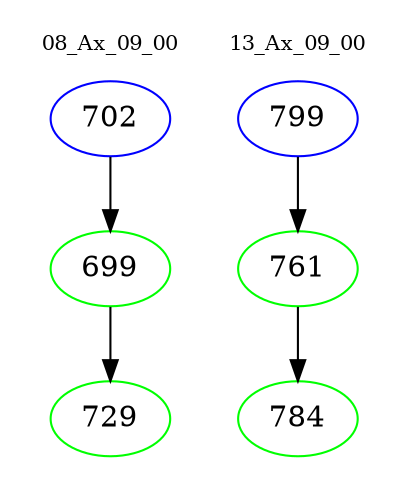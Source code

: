digraph{
subgraph cluster_0 {
color = white
label = "08_Ax_09_00";
fontsize=10;
T0_702 [label="702", color="blue"]
T0_702 -> T0_699 [color="black"]
T0_699 [label="699", color="green"]
T0_699 -> T0_729 [color="black"]
T0_729 [label="729", color="green"]
}
subgraph cluster_1 {
color = white
label = "13_Ax_09_00";
fontsize=10;
T1_799 [label="799", color="blue"]
T1_799 -> T1_761 [color="black"]
T1_761 [label="761", color="green"]
T1_761 -> T1_784 [color="black"]
T1_784 [label="784", color="green"]
}
}
